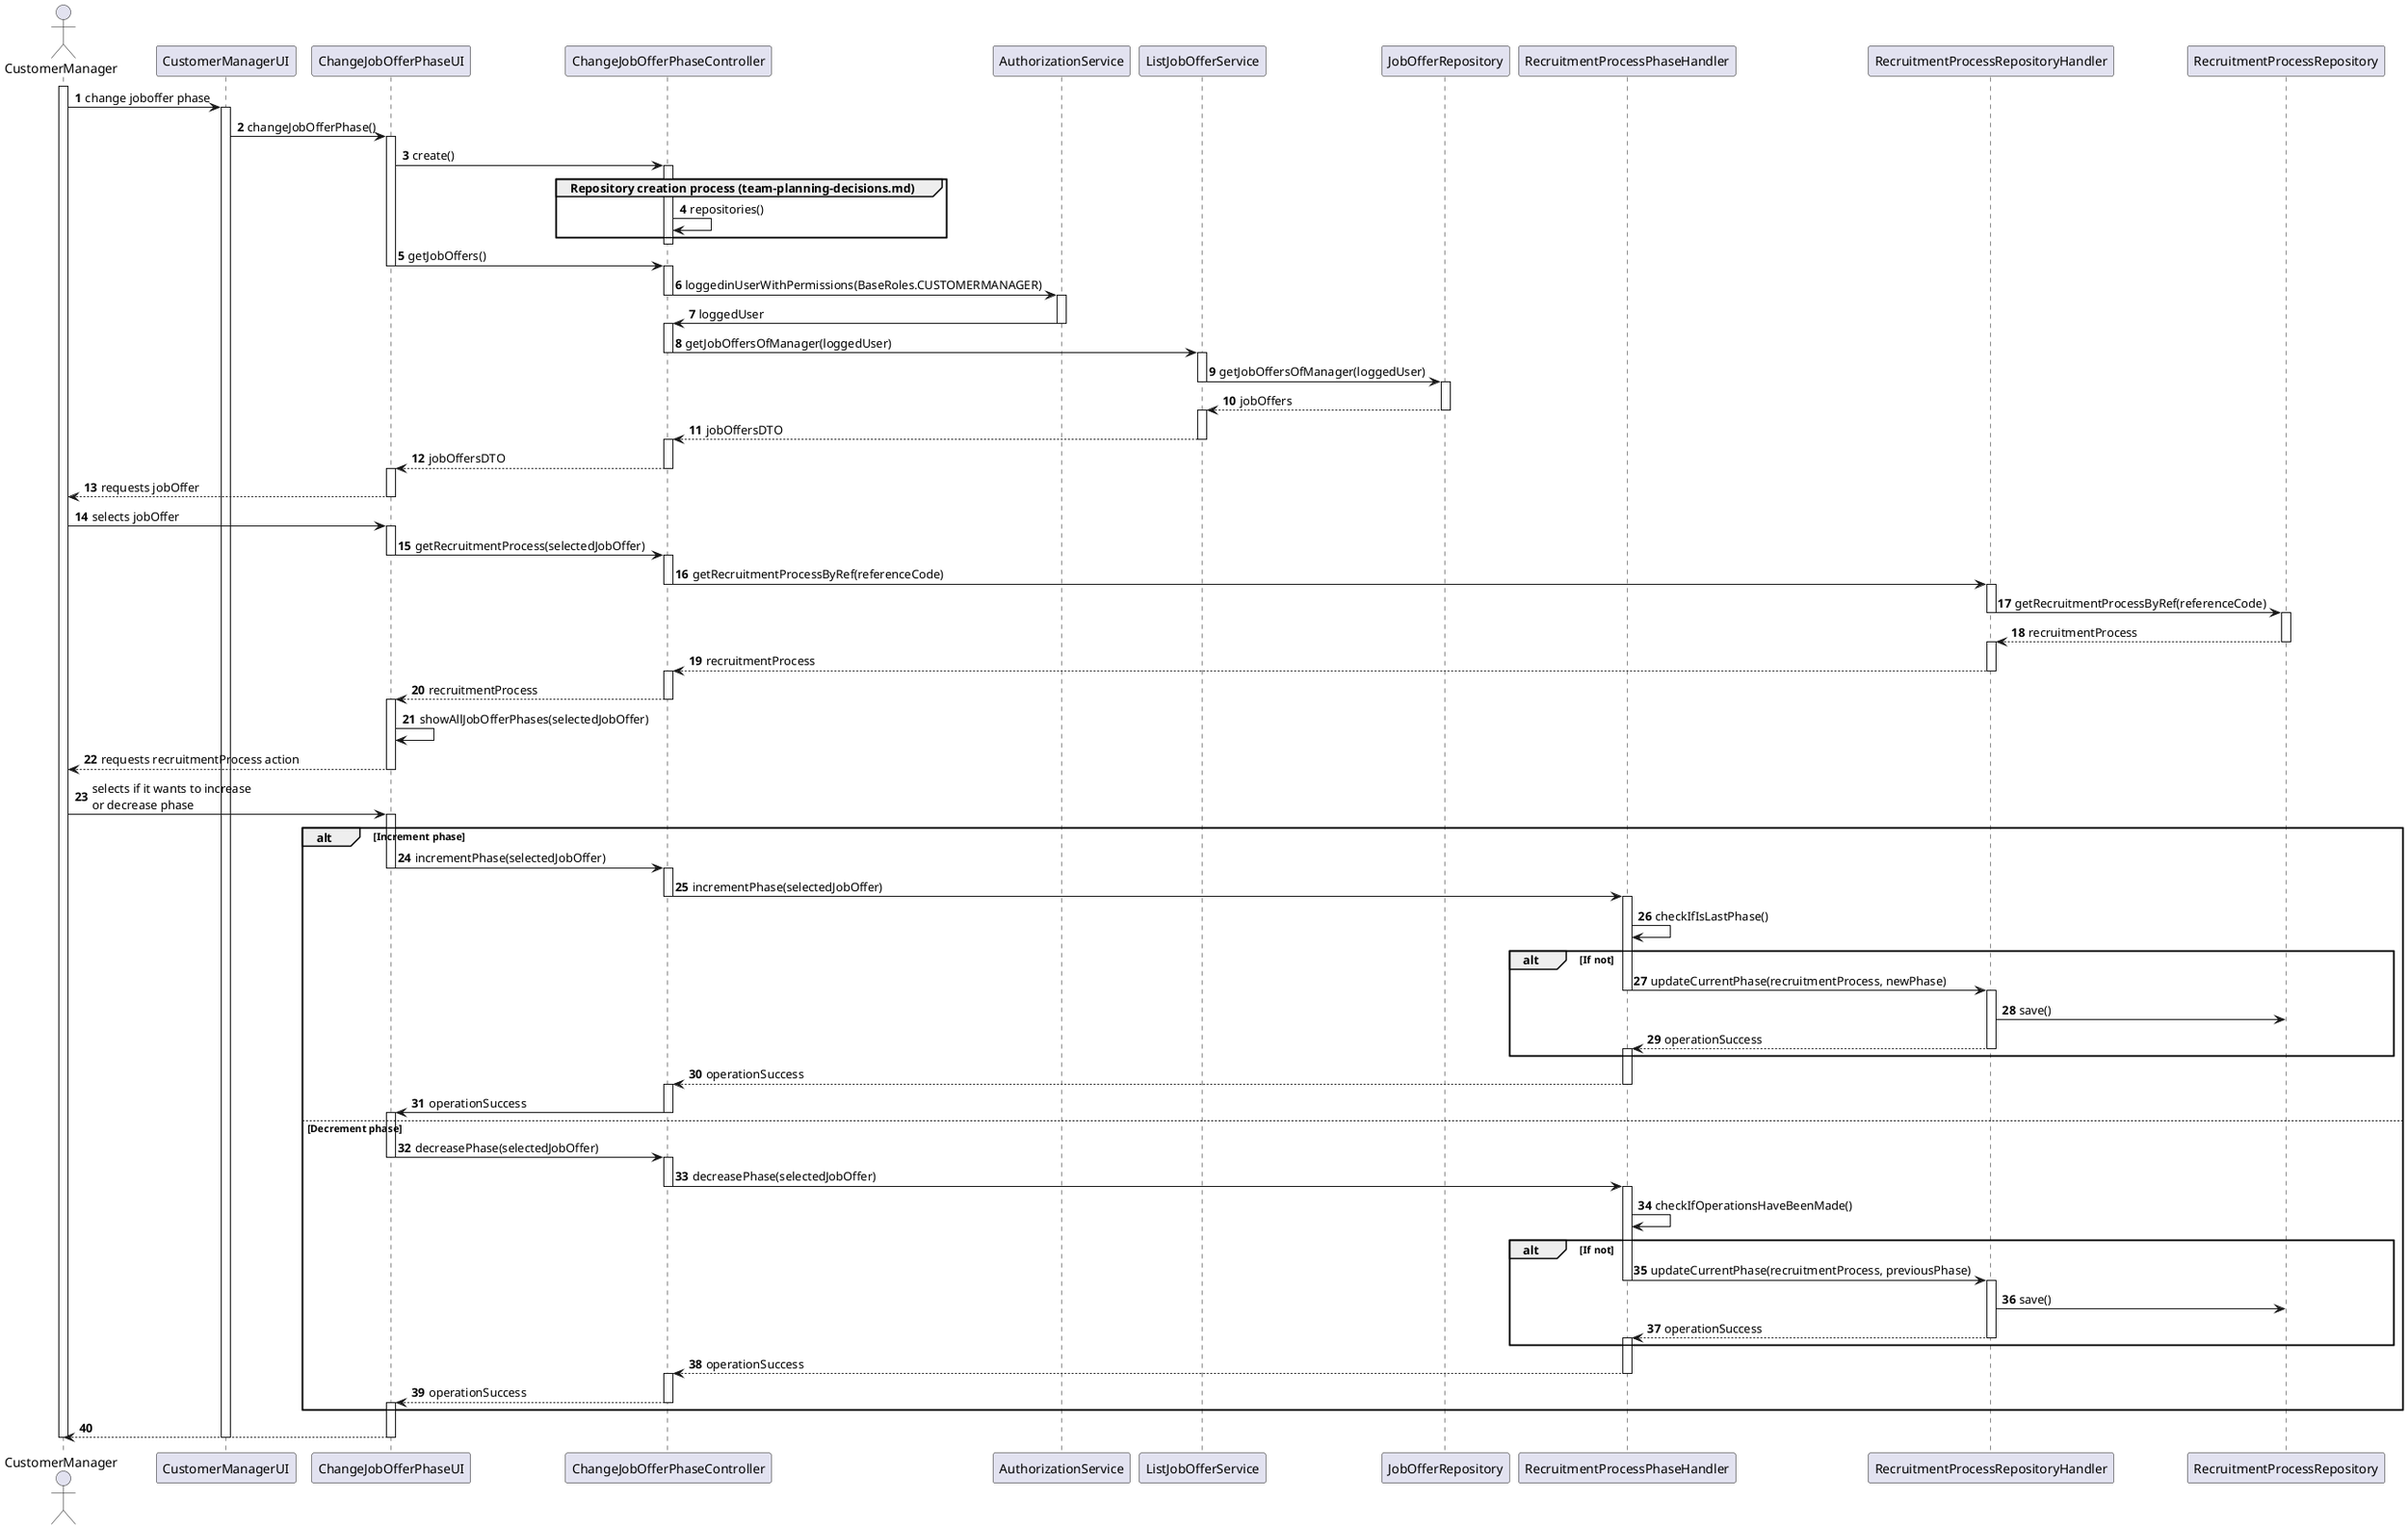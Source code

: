 @startuml
'https://plantuml.com/sequence-diagram

autonumber

actor CustomerManager
participant CustomerManagerUI
participant ChangeJobOfferPhaseUI
participant ChangeJobOfferPhaseController
participant AuthorizationService
participant ListJobOfferService
participant JobOfferRepository
participant RecruitmentProcessPhaseHandler
participant RecruitmentProcessRepositoryHandler

participant RecruitmentProcessRepository

activate CustomerManager
CustomerManager -> CustomerManagerUI : change joboffer phase
    activate CustomerManagerUI
    CustomerManagerUI -> ChangeJobOfferPhaseUI : changeJobOfferPhase()
        activate ChangeJobOfferPhaseUI
        ChangeJobOfferPhaseUI -> ChangeJobOfferPhaseController : create()
            activate ChangeJobOfferPhaseController
                group Repository creation process (team-planning-decisions.md)
                ChangeJobOfferPhaseController -> ChangeJobOfferPhaseController : repositories()
                end group
            deactivate ChangeJobOfferPhaseController
        ChangeJobOfferPhaseUI -> ChangeJobOfferPhaseController : getJobOffers()
        deactivate ChangeJobOfferPhaseUI
            activate ChangeJobOfferPhaseController
            ChangeJobOfferPhaseController -> AuthorizationService : loggedinUserWithPermissions(BaseRoles.CUSTOMERMANAGER)
            deactivate ChangeJobOfferPhaseController
                activate AuthorizationService
                AuthorizationService -> ChangeJobOfferPhaseController : loggedUser
                deactivate AuthorizationService
            activate ChangeJobOfferPhaseController
            ChangeJobOfferPhaseController -> ListJobOfferService : getJobOffersOfManager(loggedUser)
            deactivate ChangeJobOfferPhaseController
                activate ListJobOfferService
                ListJobOfferService -> JobOfferRepository : getJobOffersOfManager(loggedUser)
                deactivate ListJobOfferService
                    activate JobOfferRepository
                    JobOfferRepository --> ListJobOfferService : jobOffers
                    deactivate JobOfferRepository
                activate ListJobOfferService
                ListJobOfferService --> ChangeJobOfferPhaseController : jobOffersDTO
                deactivate ListJobOfferService
            activate ChangeJobOfferPhaseController
            ChangeJobOfferPhaseController --> ChangeJobOfferPhaseUI : jobOffersDTO
            deactivate ChangeJobOfferPhaseController
        activate ChangeJobOfferPhaseUI
        ChangeJobOfferPhaseUI --> CustomerManager : requests jobOffer
        deactivate ChangeJobOfferPhaseUI

    CustomerManager -> ChangeJobOfferPhaseUI : selects jobOffer
        activate ChangeJobOfferPhaseUI
        ChangeJobOfferPhaseUI -> ChangeJobOfferPhaseController : getRecruitmentProcess(selectedJobOffer)
        deactivate ChangeJobOfferPhaseUI
            activate ChangeJobOfferPhaseController
            ChangeJobOfferPhaseController -> RecruitmentProcessRepositoryHandler : getRecruitmentProcessByRef(referenceCode)
            deactivate ChangeJobOfferPhaseController
                activate RecruitmentProcessRepositoryHandler
                RecruitmentProcessRepositoryHandler -> RecruitmentProcessRepository : getRecruitmentProcessByRef(referenceCode)
                deactivate RecruitmentProcessRepositoryHandler
                    activate RecruitmentProcessRepository
                    RecruitmentProcessRepository --> RecruitmentProcessRepositoryHandler : recruitmentProcess
                    deactivate RecruitmentProcessRepository
                activate RecruitmentProcessRepositoryHandler
                RecruitmentProcessRepositoryHandler --> ChangeJobOfferPhaseController : recruitmentProcess
                deactivate RecruitmentProcessRepositoryHandler
            activate ChangeJobOfferPhaseController
            ChangeJobOfferPhaseController --> ChangeJobOfferPhaseUI : recruitmentProcess
            deactivate ChangeJobOfferPhaseController
        activate ChangeJobOfferPhaseUI

        ChangeJobOfferPhaseUI -> ChangeJobOfferPhaseUI : showAllJobOfferPhases(selectedJobOffer)
        ChangeJobOfferPhaseUI --> CustomerManager : requests recruitmentProcess action
        deactivate ChangeJobOfferPhaseUI

CustomerManager -> ChangeJobOfferPhaseUI : selects if it wants to increase \nor decrease phase

        activate ChangeJobOfferPhaseUI
        alt Increment phase
            ChangeJobOfferPhaseUI -> ChangeJobOfferPhaseController : incrementPhase(selectedJobOffer)
            deactivate ChangeJobOfferPhaseUI
                activate ChangeJobOfferPhaseController
                ChangeJobOfferPhaseController -> RecruitmentProcessPhaseHandler : incrementPhase(selectedJobOffer)
                deactivate ChangeJobOfferPhaseController
                    activate RecruitmentProcessPhaseHandler
                    RecruitmentProcessPhaseHandler -> RecruitmentProcessPhaseHandler : checkIfIsLastPhase()
                    alt If not
                        RecruitmentProcessPhaseHandler -> RecruitmentProcessRepositoryHandler : updateCurrentPhase(recruitmentProcess, newPhase)
                        deactivate RecruitmentProcessPhaseHandler
                            activate RecruitmentProcessRepositoryHandler
                            RecruitmentProcessRepositoryHandler -> RecruitmentProcessRepository : save()
                            RecruitmentProcessRepositoryHandler --> RecruitmentProcessPhaseHandler : operationSuccess
                            deactivate RecruitmentProcessRepositoryHandler
                        activate RecruitmentProcessPhaseHandler
                    end alt
                        RecruitmentProcessPhaseHandler --> ChangeJobOfferPhaseController : operationSuccess
                        deactivate RecruitmentProcessPhaseHandler
                    activate ChangeJobOfferPhaseController
                    ChangeJobOfferPhaseController -> ChangeJobOfferPhaseUI : operationSuccess
                    deactivate ChangeJobOfferPhaseController
                activate ChangeJobOfferPhaseUI
        else Decrement phase
            ChangeJobOfferPhaseUI -> ChangeJobOfferPhaseController : decreasePhase(selectedJobOffer)
            deactivate ChangeJobOfferPhaseUI
                activate ChangeJobOfferPhaseController
                ChangeJobOfferPhaseController -> RecruitmentProcessPhaseHandler : decreasePhase(selectedJobOffer)
                deactivate ChangeJobOfferPhaseController
                    activate RecruitmentProcessPhaseHandler
                    RecruitmentProcessPhaseHandler -> RecruitmentProcessPhaseHandler : checkIfOperationsHaveBeenMade()
                    alt If not
                        RecruitmentProcessPhaseHandler -> RecruitmentProcessRepositoryHandler : updateCurrentPhase(recruitmentProcess, previousPhase)
                        deactivate RecruitmentProcessPhaseHandler
                            activate RecruitmentProcessRepositoryHandler
                            RecruitmentProcessRepositoryHandler -> RecruitmentProcessRepository : save()
                            RecruitmentProcessRepositoryHandler --> RecruitmentProcessPhaseHandler : operationSuccess
                            deactivate RecruitmentProcessRepositoryHandler
                        activate RecruitmentProcessPhaseHandler
                    end alt
                        RecruitmentProcessPhaseHandler --> ChangeJobOfferPhaseController : operationSuccess
                        deactivate RecruitmentProcessPhaseHandler
                    activate ChangeJobOfferPhaseController
                    ChangeJobOfferPhaseController --> ChangeJobOfferPhaseUI : operationSuccess
                    deactivate ChangeJobOfferPhaseController
                activate ChangeJobOfferPhaseUI
        end alt

        ChangeJobOfferPhaseUI --> CustomerManager
        deactivate ChangeJobOfferPhaseUI
    deactivate CustomerManagerUI
deactivate CustomerManager



@enduml